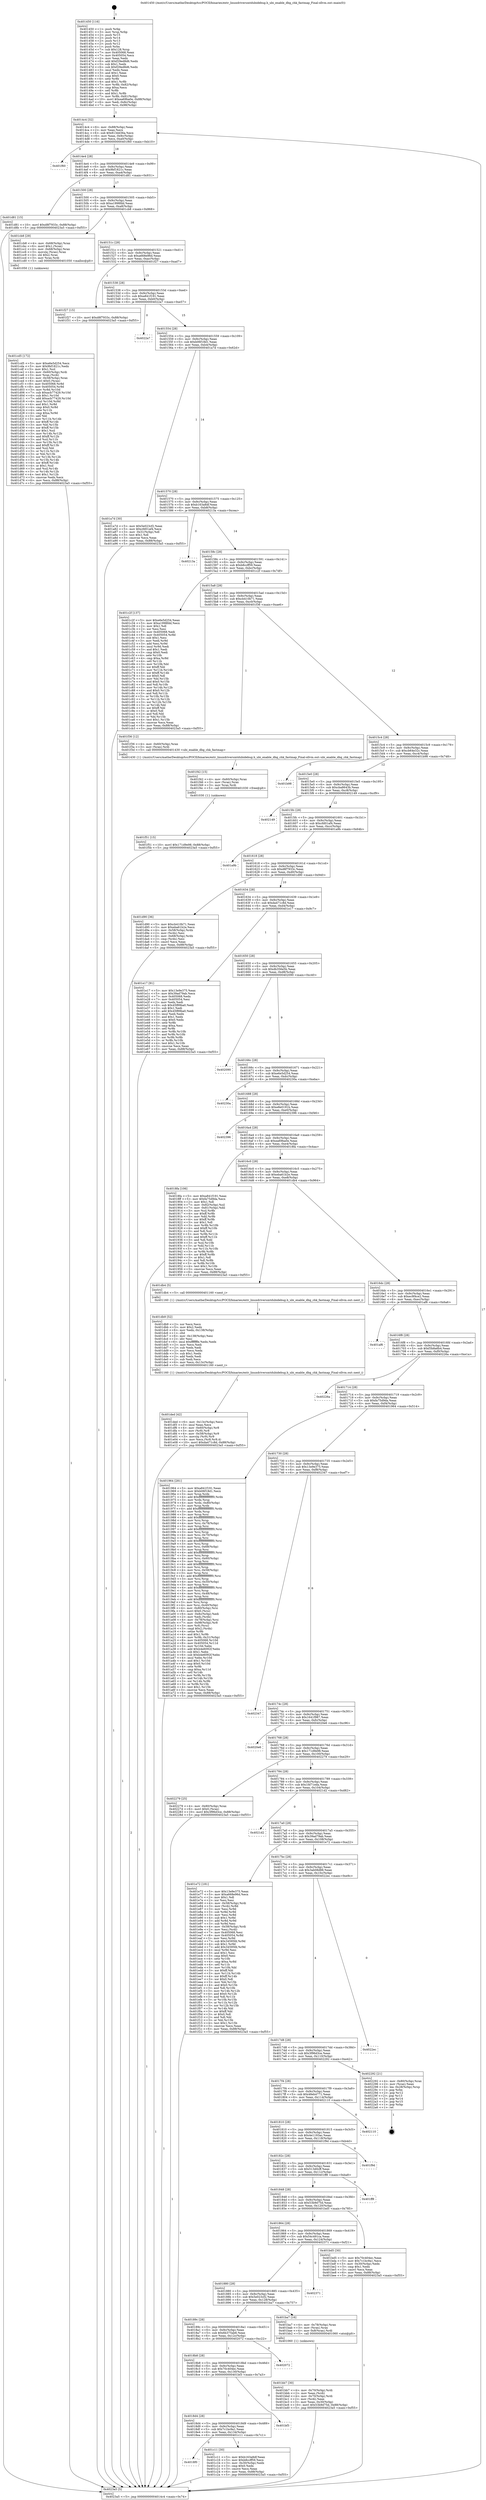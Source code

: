 digraph "0x401450" {
  label = "0x401450 (/mnt/c/Users/mathe/Desktop/tcc/POCII/binaries/extr_linuxdriversmtdubidebug.h_ubi_enable_dbg_chk_fastmap_Final-ollvm.out::main(0))"
  labelloc = "t"
  node[shape=record]

  Entry [label="",width=0.3,height=0.3,shape=circle,fillcolor=black,style=filled]
  "0x4014c4" [label="{
     0x4014c4 [32]\l
     | [instrs]\l
     &nbsp;&nbsp;0x4014c4 \<+6\>: mov -0x88(%rbp),%eax\l
     &nbsp;&nbsp;0x4014ca \<+2\>: mov %eax,%ecx\l
     &nbsp;&nbsp;0x4014cc \<+6\>: sub $0x813dd36a,%ecx\l
     &nbsp;&nbsp;0x4014d2 \<+6\>: mov %eax,-0x9c(%rbp)\l
     &nbsp;&nbsp;0x4014d8 \<+6\>: mov %ecx,-0xa0(%rbp)\l
     &nbsp;&nbsp;0x4014de \<+6\>: je 0000000000401f60 \<main+0xb10\>\l
  }"]
  "0x401f60" [label="{
     0x401f60\l
  }", style=dashed]
  "0x4014e4" [label="{
     0x4014e4 [28]\l
     | [instrs]\l
     &nbsp;&nbsp;0x4014e4 \<+5\>: jmp 00000000004014e9 \<main+0x99\>\l
     &nbsp;&nbsp;0x4014e9 \<+6\>: mov -0x9c(%rbp),%eax\l
     &nbsp;&nbsp;0x4014ef \<+5\>: sub $0x9bf1821c,%eax\l
     &nbsp;&nbsp;0x4014f4 \<+6\>: mov %eax,-0xa4(%rbp)\l
     &nbsp;&nbsp;0x4014fa \<+6\>: je 0000000000401d81 \<main+0x931\>\l
  }"]
  Exit [label="",width=0.3,height=0.3,shape=circle,fillcolor=black,style=filled,peripheries=2]
  "0x401d81" [label="{
     0x401d81 [15]\l
     | [instrs]\l
     &nbsp;&nbsp;0x401d81 \<+10\>: movl $0xd8f7933c,-0x88(%rbp)\l
     &nbsp;&nbsp;0x401d8b \<+5\>: jmp 00000000004023a5 \<main+0xf55\>\l
  }"]
  "0x401500" [label="{
     0x401500 [28]\l
     | [instrs]\l
     &nbsp;&nbsp;0x401500 \<+5\>: jmp 0000000000401505 \<main+0xb5\>\l
     &nbsp;&nbsp;0x401505 \<+6\>: mov -0x9c(%rbp),%eax\l
     &nbsp;&nbsp;0x40150b \<+5\>: sub $0xa1998fdd,%eax\l
     &nbsp;&nbsp;0x401510 \<+6\>: mov %eax,-0xa8(%rbp)\l
     &nbsp;&nbsp;0x401516 \<+6\>: je 0000000000401cb8 \<main+0x868\>\l
  }"]
  "0x401f51" [label="{
     0x401f51 [15]\l
     | [instrs]\l
     &nbsp;&nbsp;0x401f51 \<+10\>: movl $0x171d9e98,-0x88(%rbp)\l
     &nbsp;&nbsp;0x401f5b \<+5\>: jmp 00000000004023a5 \<main+0xf55\>\l
  }"]
  "0x401cb8" [label="{
     0x401cb8 [29]\l
     | [instrs]\l
     &nbsp;&nbsp;0x401cb8 \<+4\>: mov -0x68(%rbp),%rax\l
     &nbsp;&nbsp;0x401cbc \<+6\>: movl $0x1,(%rax)\l
     &nbsp;&nbsp;0x401cc2 \<+4\>: mov -0x68(%rbp),%rax\l
     &nbsp;&nbsp;0x401cc6 \<+3\>: movslq (%rax),%rax\l
     &nbsp;&nbsp;0x401cc9 \<+4\>: shl $0x2,%rax\l
     &nbsp;&nbsp;0x401ccd \<+3\>: mov %rax,%rdi\l
     &nbsp;&nbsp;0x401cd0 \<+5\>: call 0000000000401050 \<malloc@plt\>\l
     | [calls]\l
     &nbsp;&nbsp;0x401050 \{1\} (unknown)\l
  }"]
  "0x40151c" [label="{
     0x40151c [28]\l
     | [instrs]\l
     &nbsp;&nbsp;0x40151c \<+5\>: jmp 0000000000401521 \<main+0xd1\>\l
     &nbsp;&nbsp;0x401521 \<+6\>: mov -0x9c(%rbp),%eax\l
     &nbsp;&nbsp;0x401527 \<+5\>: sub $0xa668e96d,%eax\l
     &nbsp;&nbsp;0x40152c \<+6\>: mov %eax,-0xac(%rbp)\l
     &nbsp;&nbsp;0x401532 \<+6\>: je 0000000000401f27 \<main+0xad7\>\l
  }"]
  "0x401f42" [label="{
     0x401f42 [15]\l
     | [instrs]\l
     &nbsp;&nbsp;0x401f42 \<+4\>: mov -0x60(%rbp),%rax\l
     &nbsp;&nbsp;0x401f46 \<+3\>: mov (%rax),%rax\l
     &nbsp;&nbsp;0x401f49 \<+3\>: mov %rax,%rdi\l
     &nbsp;&nbsp;0x401f4c \<+5\>: call 0000000000401030 \<free@plt\>\l
     | [calls]\l
     &nbsp;&nbsp;0x401030 \{1\} (unknown)\l
  }"]
  "0x401f27" [label="{
     0x401f27 [15]\l
     | [instrs]\l
     &nbsp;&nbsp;0x401f27 \<+10\>: movl $0xd8f7933c,-0x88(%rbp)\l
     &nbsp;&nbsp;0x401f31 \<+5\>: jmp 00000000004023a5 \<main+0xf55\>\l
  }"]
  "0x401538" [label="{
     0x401538 [28]\l
     | [instrs]\l
     &nbsp;&nbsp;0x401538 \<+5\>: jmp 000000000040153d \<main+0xed\>\l
     &nbsp;&nbsp;0x40153d \<+6\>: mov -0x9c(%rbp),%eax\l
     &nbsp;&nbsp;0x401543 \<+5\>: sub $0xa841f191,%eax\l
     &nbsp;&nbsp;0x401548 \<+6\>: mov %eax,-0xb0(%rbp)\l
     &nbsp;&nbsp;0x40154e \<+6\>: je 00000000004022a7 \<main+0xe57\>\l
  }"]
  "0x401ded" [label="{
     0x401ded [42]\l
     | [instrs]\l
     &nbsp;&nbsp;0x401ded \<+6\>: mov -0x13c(%rbp),%ecx\l
     &nbsp;&nbsp;0x401df3 \<+3\>: imul %eax,%ecx\l
     &nbsp;&nbsp;0x401df6 \<+4\>: mov -0x60(%rbp),%r8\l
     &nbsp;&nbsp;0x401dfa \<+3\>: mov (%r8),%r8\l
     &nbsp;&nbsp;0x401dfd \<+4\>: mov -0x58(%rbp),%r9\l
     &nbsp;&nbsp;0x401e01 \<+3\>: movslq (%r9),%r9\l
     &nbsp;&nbsp;0x401e04 \<+4\>: mov %ecx,(%r8,%r9,4)\l
     &nbsp;&nbsp;0x401e08 \<+10\>: movl $0xda471c8d,-0x88(%rbp)\l
     &nbsp;&nbsp;0x401e12 \<+5\>: jmp 00000000004023a5 \<main+0xf55\>\l
  }"]
  "0x4022a7" [label="{
     0x4022a7\l
  }", style=dashed]
  "0x401554" [label="{
     0x401554 [28]\l
     | [instrs]\l
     &nbsp;&nbsp;0x401554 \<+5\>: jmp 0000000000401559 \<main+0x109\>\l
     &nbsp;&nbsp;0x401559 \<+6\>: mov -0x9c(%rbp),%eax\l
     &nbsp;&nbsp;0x40155f \<+5\>: sub $0xb06f18d1,%eax\l
     &nbsp;&nbsp;0x401564 \<+6\>: mov %eax,-0xb4(%rbp)\l
     &nbsp;&nbsp;0x40156a \<+6\>: je 0000000000401a7d \<main+0x62d\>\l
  }"]
  "0x401db9" [label="{
     0x401db9 [52]\l
     | [instrs]\l
     &nbsp;&nbsp;0x401db9 \<+2\>: xor %ecx,%ecx\l
     &nbsp;&nbsp;0x401dbb \<+5\>: mov $0x2,%edx\l
     &nbsp;&nbsp;0x401dc0 \<+6\>: mov %edx,-0x138(%rbp)\l
     &nbsp;&nbsp;0x401dc6 \<+1\>: cltd\l
     &nbsp;&nbsp;0x401dc7 \<+6\>: mov -0x138(%rbp),%esi\l
     &nbsp;&nbsp;0x401dcd \<+2\>: idiv %esi\l
     &nbsp;&nbsp;0x401dcf \<+6\>: imul $0xfffffffe,%edx,%edx\l
     &nbsp;&nbsp;0x401dd5 \<+2\>: mov %ecx,%edi\l
     &nbsp;&nbsp;0x401dd7 \<+2\>: sub %edx,%edi\l
     &nbsp;&nbsp;0x401dd9 \<+2\>: mov %ecx,%edx\l
     &nbsp;&nbsp;0x401ddb \<+3\>: sub $0x1,%edx\l
     &nbsp;&nbsp;0x401dde \<+2\>: add %edx,%edi\l
     &nbsp;&nbsp;0x401de0 \<+2\>: sub %edi,%ecx\l
     &nbsp;&nbsp;0x401de2 \<+6\>: mov %ecx,-0x13c(%rbp)\l
     &nbsp;&nbsp;0x401de8 \<+5\>: call 0000000000401160 \<next_i\>\l
     | [calls]\l
     &nbsp;&nbsp;0x401160 \{1\} (/mnt/c/Users/mathe/Desktop/tcc/POCII/binaries/extr_linuxdriversmtdubidebug.h_ubi_enable_dbg_chk_fastmap_Final-ollvm.out::next_i)\l
  }"]
  "0x401a7d" [label="{
     0x401a7d [30]\l
     | [instrs]\l
     &nbsp;&nbsp;0x401a7d \<+5\>: mov $0x5e023cf2,%eax\l
     &nbsp;&nbsp;0x401a82 \<+5\>: mov $0xcfd01af4,%ecx\l
     &nbsp;&nbsp;0x401a87 \<+3\>: mov -0x31(%rbp),%dl\l
     &nbsp;&nbsp;0x401a8a \<+3\>: test $0x1,%dl\l
     &nbsp;&nbsp;0x401a8d \<+3\>: cmovne %ecx,%eax\l
     &nbsp;&nbsp;0x401a90 \<+6\>: mov %eax,-0x88(%rbp)\l
     &nbsp;&nbsp;0x401a96 \<+5\>: jmp 00000000004023a5 \<main+0xf55\>\l
  }"]
  "0x401570" [label="{
     0x401570 [28]\l
     | [instrs]\l
     &nbsp;&nbsp;0x401570 \<+5\>: jmp 0000000000401575 \<main+0x125\>\l
     &nbsp;&nbsp;0x401575 \<+6\>: mov -0x9c(%rbp),%eax\l
     &nbsp;&nbsp;0x40157b \<+5\>: sub $0xb163a8df,%eax\l
     &nbsp;&nbsp;0x401580 \<+6\>: mov %eax,-0xb8(%rbp)\l
     &nbsp;&nbsp;0x401586 \<+6\>: je 000000000040213a \<main+0xcea\>\l
  }"]
  "0x401cd5" [label="{
     0x401cd5 [172]\l
     | [instrs]\l
     &nbsp;&nbsp;0x401cd5 \<+5\>: mov $0xe6e5d254,%ecx\l
     &nbsp;&nbsp;0x401cda \<+5\>: mov $0x9bf1821c,%edx\l
     &nbsp;&nbsp;0x401cdf \<+3\>: mov $0x1,%sil\l
     &nbsp;&nbsp;0x401ce2 \<+4\>: mov -0x60(%rbp),%rdi\l
     &nbsp;&nbsp;0x401ce6 \<+3\>: mov %rax,(%rdi)\l
     &nbsp;&nbsp;0x401ce9 \<+4\>: mov -0x58(%rbp),%rax\l
     &nbsp;&nbsp;0x401ced \<+6\>: movl $0x0,(%rax)\l
     &nbsp;&nbsp;0x401cf3 \<+8\>: mov 0x405068,%r8d\l
     &nbsp;&nbsp;0x401cfb \<+8\>: mov 0x405054,%r9d\l
     &nbsp;&nbsp;0x401d03 \<+3\>: mov %r8d,%r10d\l
     &nbsp;&nbsp;0x401d06 \<+7\>: sub $0xacb77429,%r10d\l
     &nbsp;&nbsp;0x401d0d \<+4\>: sub $0x1,%r10d\l
     &nbsp;&nbsp;0x401d11 \<+7\>: add $0xacb77429,%r10d\l
     &nbsp;&nbsp;0x401d18 \<+4\>: imul %r10d,%r8d\l
     &nbsp;&nbsp;0x401d1c \<+4\>: and $0x1,%r8d\l
     &nbsp;&nbsp;0x401d20 \<+4\>: cmp $0x0,%r8d\l
     &nbsp;&nbsp;0x401d24 \<+4\>: sete %r11b\l
     &nbsp;&nbsp;0x401d28 \<+4\>: cmp $0xa,%r9d\l
     &nbsp;&nbsp;0x401d2c \<+3\>: setl %bl\l
     &nbsp;&nbsp;0x401d2f \<+3\>: mov %r11b,%r14b\l
     &nbsp;&nbsp;0x401d32 \<+4\>: xor $0xff,%r14b\l
     &nbsp;&nbsp;0x401d36 \<+3\>: mov %bl,%r15b\l
     &nbsp;&nbsp;0x401d39 \<+4\>: xor $0xff,%r15b\l
     &nbsp;&nbsp;0x401d3d \<+4\>: xor $0x1,%sil\l
     &nbsp;&nbsp;0x401d41 \<+3\>: mov %r14b,%r12b\l
     &nbsp;&nbsp;0x401d44 \<+4\>: and $0xff,%r12b\l
     &nbsp;&nbsp;0x401d48 \<+3\>: and %sil,%r11b\l
     &nbsp;&nbsp;0x401d4b \<+3\>: mov %r15b,%r13b\l
     &nbsp;&nbsp;0x401d4e \<+4\>: and $0xff,%r13b\l
     &nbsp;&nbsp;0x401d52 \<+3\>: and %sil,%bl\l
     &nbsp;&nbsp;0x401d55 \<+3\>: or %r11b,%r12b\l
     &nbsp;&nbsp;0x401d58 \<+3\>: or %bl,%r13b\l
     &nbsp;&nbsp;0x401d5b \<+3\>: xor %r13b,%r12b\l
     &nbsp;&nbsp;0x401d5e \<+3\>: or %r15b,%r14b\l
     &nbsp;&nbsp;0x401d61 \<+4\>: xor $0xff,%r14b\l
     &nbsp;&nbsp;0x401d65 \<+4\>: or $0x1,%sil\l
     &nbsp;&nbsp;0x401d69 \<+3\>: and %sil,%r14b\l
     &nbsp;&nbsp;0x401d6c \<+3\>: or %r14b,%r12b\l
     &nbsp;&nbsp;0x401d6f \<+4\>: test $0x1,%r12b\l
     &nbsp;&nbsp;0x401d73 \<+3\>: cmovne %edx,%ecx\l
     &nbsp;&nbsp;0x401d76 \<+6\>: mov %ecx,-0x88(%rbp)\l
     &nbsp;&nbsp;0x401d7c \<+5\>: jmp 00000000004023a5 \<main+0xf55\>\l
  }"]
  "0x40213a" [label="{
     0x40213a\l
  }", style=dashed]
  "0x40158c" [label="{
     0x40158c [28]\l
     | [instrs]\l
     &nbsp;&nbsp;0x40158c \<+5\>: jmp 0000000000401591 \<main+0x141\>\l
     &nbsp;&nbsp;0x401591 \<+6\>: mov -0x9c(%rbp),%eax\l
     &nbsp;&nbsp;0x401597 \<+5\>: sub $0xb8ccff59,%eax\l
     &nbsp;&nbsp;0x40159c \<+6\>: mov %eax,-0xbc(%rbp)\l
     &nbsp;&nbsp;0x4015a2 \<+6\>: je 0000000000401c2f \<main+0x7df\>\l
  }"]
  "0x4018f0" [label="{
     0x4018f0\l
  }", style=dashed]
  "0x401c2f" [label="{
     0x401c2f [137]\l
     | [instrs]\l
     &nbsp;&nbsp;0x401c2f \<+5\>: mov $0xe6e5d254,%eax\l
     &nbsp;&nbsp;0x401c34 \<+5\>: mov $0xa1998fdd,%ecx\l
     &nbsp;&nbsp;0x401c39 \<+2\>: mov $0x1,%dl\l
     &nbsp;&nbsp;0x401c3b \<+2\>: xor %esi,%esi\l
     &nbsp;&nbsp;0x401c3d \<+7\>: mov 0x405068,%edi\l
     &nbsp;&nbsp;0x401c44 \<+8\>: mov 0x405054,%r8d\l
     &nbsp;&nbsp;0x401c4c \<+3\>: sub $0x1,%esi\l
     &nbsp;&nbsp;0x401c4f \<+3\>: mov %edi,%r9d\l
     &nbsp;&nbsp;0x401c52 \<+3\>: add %esi,%r9d\l
     &nbsp;&nbsp;0x401c55 \<+4\>: imul %r9d,%edi\l
     &nbsp;&nbsp;0x401c59 \<+3\>: and $0x1,%edi\l
     &nbsp;&nbsp;0x401c5c \<+3\>: cmp $0x0,%edi\l
     &nbsp;&nbsp;0x401c5f \<+4\>: sete %r10b\l
     &nbsp;&nbsp;0x401c63 \<+4\>: cmp $0xa,%r8d\l
     &nbsp;&nbsp;0x401c67 \<+4\>: setl %r11b\l
     &nbsp;&nbsp;0x401c6b \<+3\>: mov %r10b,%bl\l
     &nbsp;&nbsp;0x401c6e \<+3\>: xor $0xff,%bl\l
     &nbsp;&nbsp;0x401c71 \<+3\>: mov %r11b,%r14b\l
     &nbsp;&nbsp;0x401c74 \<+4\>: xor $0xff,%r14b\l
     &nbsp;&nbsp;0x401c78 \<+3\>: xor $0x0,%dl\l
     &nbsp;&nbsp;0x401c7b \<+3\>: mov %bl,%r15b\l
     &nbsp;&nbsp;0x401c7e \<+4\>: and $0x0,%r15b\l
     &nbsp;&nbsp;0x401c82 \<+3\>: and %dl,%r10b\l
     &nbsp;&nbsp;0x401c85 \<+3\>: mov %r14b,%r12b\l
     &nbsp;&nbsp;0x401c88 \<+4\>: and $0x0,%r12b\l
     &nbsp;&nbsp;0x401c8c \<+3\>: and %dl,%r11b\l
     &nbsp;&nbsp;0x401c8f \<+3\>: or %r10b,%r15b\l
     &nbsp;&nbsp;0x401c92 \<+3\>: or %r11b,%r12b\l
     &nbsp;&nbsp;0x401c95 \<+3\>: xor %r12b,%r15b\l
     &nbsp;&nbsp;0x401c98 \<+3\>: or %r14b,%bl\l
     &nbsp;&nbsp;0x401c9b \<+3\>: xor $0xff,%bl\l
     &nbsp;&nbsp;0x401c9e \<+3\>: or $0x0,%dl\l
     &nbsp;&nbsp;0x401ca1 \<+2\>: and %dl,%bl\l
     &nbsp;&nbsp;0x401ca3 \<+3\>: or %bl,%r15b\l
     &nbsp;&nbsp;0x401ca6 \<+4\>: test $0x1,%r15b\l
     &nbsp;&nbsp;0x401caa \<+3\>: cmovne %ecx,%eax\l
     &nbsp;&nbsp;0x401cad \<+6\>: mov %eax,-0x88(%rbp)\l
     &nbsp;&nbsp;0x401cb3 \<+5\>: jmp 00000000004023a5 \<main+0xf55\>\l
  }"]
  "0x4015a8" [label="{
     0x4015a8 [28]\l
     | [instrs]\l
     &nbsp;&nbsp;0x4015a8 \<+5\>: jmp 00000000004015ad \<main+0x15d\>\l
     &nbsp;&nbsp;0x4015ad \<+6\>: mov -0x9c(%rbp),%eax\l
     &nbsp;&nbsp;0x4015b3 \<+5\>: sub $0xcb410b71,%eax\l
     &nbsp;&nbsp;0x4015b8 \<+6\>: mov %eax,-0xc0(%rbp)\l
     &nbsp;&nbsp;0x4015be \<+6\>: je 0000000000401f36 \<main+0xae6\>\l
  }"]
  "0x401c11" [label="{
     0x401c11 [30]\l
     | [instrs]\l
     &nbsp;&nbsp;0x401c11 \<+5\>: mov $0xb163a8df,%eax\l
     &nbsp;&nbsp;0x401c16 \<+5\>: mov $0xb8ccff59,%ecx\l
     &nbsp;&nbsp;0x401c1b \<+3\>: mov -0x30(%rbp),%edx\l
     &nbsp;&nbsp;0x401c1e \<+3\>: cmp $0x0,%edx\l
     &nbsp;&nbsp;0x401c21 \<+3\>: cmove %ecx,%eax\l
     &nbsp;&nbsp;0x401c24 \<+6\>: mov %eax,-0x88(%rbp)\l
     &nbsp;&nbsp;0x401c2a \<+5\>: jmp 00000000004023a5 \<main+0xf55\>\l
  }"]
  "0x401f36" [label="{
     0x401f36 [12]\l
     | [instrs]\l
     &nbsp;&nbsp;0x401f36 \<+4\>: mov -0x60(%rbp),%rax\l
     &nbsp;&nbsp;0x401f3a \<+3\>: mov (%rax),%rdi\l
     &nbsp;&nbsp;0x401f3d \<+5\>: call 0000000000401430 \<ubi_enable_dbg_chk_fastmap\>\l
     | [calls]\l
     &nbsp;&nbsp;0x401430 \{1\} (/mnt/c/Users/mathe/Desktop/tcc/POCII/binaries/extr_linuxdriversmtdubidebug.h_ubi_enable_dbg_chk_fastmap_Final-ollvm.out::ubi_enable_dbg_chk_fastmap)\l
  }"]
  "0x4015c4" [label="{
     0x4015c4 [28]\l
     | [instrs]\l
     &nbsp;&nbsp;0x4015c4 \<+5\>: jmp 00000000004015c9 \<main+0x179\>\l
     &nbsp;&nbsp;0x4015c9 \<+6\>: mov -0x9c(%rbp),%eax\l
     &nbsp;&nbsp;0x4015cf \<+5\>: sub $0xcb64e32c,%eax\l
     &nbsp;&nbsp;0x4015d4 \<+6\>: mov %eax,-0xc4(%rbp)\l
     &nbsp;&nbsp;0x4015da \<+6\>: je 0000000000401b98 \<main+0x748\>\l
  }"]
  "0x4018d4" [label="{
     0x4018d4 [28]\l
     | [instrs]\l
     &nbsp;&nbsp;0x4018d4 \<+5\>: jmp 00000000004018d9 \<main+0x489\>\l
     &nbsp;&nbsp;0x4018d9 \<+6\>: mov -0x9c(%rbp),%eax\l
     &nbsp;&nbsp;0x4018df \<+5\>: sub $0x7c1bc9a1,%eax\l
     &nbsp;&nbsp;0x4018e4 \<+6\>: mov %eax,-0x134(%rbp)\l
     &nbsp;&nbsp;0x4018ea \<+6\>: je 0000000000401c11 \<main+0x7c1\>\l
  }"]
  "0x401b98" [label="{
     0x401b98\l
  }", style=dashed]
  "0x4015e0" [label="{
     0x4015e0 [28]\l
     | [instrs]\l
     &nbsp;&nbsp;0x4015e0 \<+5\>: jmp 00000000004015e5 \<main+0x195\>\l
     &nbsp;&nbsp;0x4015e5 \<+6\>: mov -0x9c(%rbp),%eax\l
     &nbsp;&nbsp;0x4015eb \<+5\>: sub $0xcba8643b,%eax\l
     &nbsp;&nbsp;0x4015f0 \<+6\>: mov %eax,-0xc8(%rbp)\l
     &nbsp;&nbsp;0x4015f6 \<+6\>: je 0000000000402149 \<main+0xcf9\>\l
  }"]
  "0x401bf3" [label="{
     0x401bf3\l
  }", style=dashed]
  "0x402149" [label="{
     0x402149\l
  }", style=dashed]
  "0x4015fc" [label="{
     0x4015fc [28]\l
     | [instrs]\l
     &nbsp;&nbsp;0x4015fc \<+5\>: jmp 0000000000401601 \<main+0x1b1\>\l
     &nbsp;&nbsp;0x401601 \<+6\>: mov -0x9c(%rbp),%eax\l
     &nbsp;&nbsp;0x401607 \<+5\>: sub $0xcfd01af4,%eax\l
     &nbsp;&nbsp;0x40160c \<+6\>: mov %eax,-0xcc(%rbp)\l
     &nbsp;&nbsp;0x401612 \<+6\>: je 0000000000401a9b \<main+0x64b\>\l
  }"]
  "0x4018b8" [label="{
     0x4018b8 [28]\l
     | [instrs]\l
     &nbsp;&nbsp;0x4018b8 \<+5\>: jmp 00000000004018bd \<main+0x46d\>\l
     &nbsp;&nbsp;0x4018bd \<+6\>: mov -0x9c(%rbp),%eax\l
     &nbsp;&nbsp;0x4018c3 \<+5\>: sub $0x70c404ec,%eax\l
     &nbsp;&nbsp;0x4018c8 \<+6\>: mov %eax,-0x130(%rbp)\l
     &nbsp;&nbsp;0x4018ce \<+6\>: je 0000000000401bf3 \<main+0x7a3\>\l
  }"]
  "0x401a9b" [label="{
     0x401a9b\l
  }", style=dashed]
  "0x401618" [label="{
     0x401618 [28]\l
     | [instrs]\l
     &nbsp;&nbsp;0x401618 \<+5\>: jmp 000000000040161d \<main+0x1cd\>\l
     &nbsp;&nbsp;0x40161d \<+6\>: mov -0x9c(%rbp),%eax\l
     &nbsp;&nbsp;0x401623 \<+5\>: sub $0xd8f7933c,%eax\l
     &nbsp;&nbsp;0x401628 \<+6\>: mov %eax,-0xd0(%rbp)\l
     &nbsp;&nbsp;0x40162e \<+6\>: je 0000000000401d90 \<main+0x940\>\l
  }"]
  "0x402072" [label="{
     0x402072\l
  }", style=dashed]
  "0x401d90" [label="{
     0x401d90 [36]\l
     | [instrs]\l
     &nbsp;&nbsp;0x401d90 \<+5\>: mov $0xcb410b71,%eax\l
     &nbsp;&nbsp;0x401d95 \<+5\>: mov $0xeba61b2e,%ecx\l
     &nbsp;&nbsp;0x401d9a \<+4\>: mov -0x58(%rbp),%rdx\l
     &nbsp;&nbsp;0x401d9e \<+2\>: mov (%rdx),%esi\l
     &nbsp;&nbsp;0x401da0 \<+4\>: mov -0x68(%rbp),%rdx\l
     &nbsp;&nbsp;0x401da4 \<+2\>: cmp (%rdx),%esi\l
     &nbsp;&nbsp;0x401da6 \<+3\>: cmovl %ecx,%eax\l
     &nbsp;&nbsp;0x401da9 \<+6\>: mov %eax,-0x88(%rbp)\l
     &nbsp;&nbsp;0x401daf \<+5\>: jmp 00000000004023a5 \<main+0xf55\>\l
  }"]
  "0x401634" [label="{
     0x401634 [28]\l
     | [instrs]\l
     &nbsp;&nbsp;0x401634 \<+5\>: jmp 0000000000401639 \<main+0x1e9\>\l
     &nbsp;&nbsp;0x401639 \<+6\>: mov -0x9c(%rbp),%eax\l
     &nbsp;&nbsp;0x40163f \<+5\>: sub $0xda471c8d,%eax\l
     &nbsp;&nbsp;0x401644 \<+6\>: mov %eax,-0xd4(%rbp)\l
     &nbsp;&nbsp;0x40164a \<+6\>: je 0000000000401e17 \<main+0x9c7\>\l
  }"]
  "0x401bb7" [label="{
     0x401bb7 [30]\l
     | [instrs]\l
     &nbsp;&nbsp;0x401bb7 \<+4\>: mov -0x70(%rbp),%rdi\l
     &nbsp;&nbsp;0x401bbb \<+2\>: mov %eax,(%rdi)\l
     &nbsp;&nbsp;0x401bbd \<+4\>: mov -0x70(%rbp),%rdi\l
     &nbsp;&nbsp;0x401bc1 \<+2\>: mov (%rdi),%eax\l
     &nbsp;&nbsp;0x401bc3 \<+3\>: mov %eax,-0x30(%rbp)\l
     &nbsp;&nbsp;0x401bc6 \<+10\>: movl $0x53b9d75d,-0x88(%rbp)\l
     &nbsp;&nbsp;0x401bd0 \<+5\>: jmp 00000000004023a5 \<main+0xf55\>\l
  }"]
  "0x401e17" [label="{
     0x401e17 [91]\l
     | [instrs]\l
     &nbsp;&nbsp;0x401e17 \<+5\>: mov $0x13e9e375,%eax\l
     &nbsp;&nbsp;0x401e1c \<+5\>: mov $0x39ad79ab,%ecx\l
     &nbsp;&nbsp;0x401e21 \<+7\>: mov 0x405068,%edx\l
     &nbsp;&nbsp;0x401e28 \<+7\>: mov 0x405054,%esi\l
     &nbsp;&nbsp;0x401e2f \<+2\>: mov %edx,%edi\l
     &nbsp;&nbsp;0x401e31 \<+6\>: sub $0x45f89ba0,%edi\l
     &nbsp;&nbsp;0x401e37 \<+3\>: sub $0x1,%edi\l
     &nbsp;&nbsp;0x401e3a \<+6\>: add $0x45f89ba0,%edi\l
     &nbsp;&nbsp;0x401e40 \<+3\>: imul %edi,%edx\l
     &nbsp;&nbsp;0x401e43 \<+3\>: and $0x1,%edx\l
     &nbsp;&nbsp;0x401e46 \<+3\>: cmp $0x0,%edx\l
     &nbsp;&nbsp;0x401e49 \<+4\>: sete %r8b\l
     &nbsp;&nbsp;0x401e4d \<+3\>: cmp $0xa,%esi\l
     &nbsp;&nbsp;0x401e50 \<+4\>: setl %r9b\l
     &nbsp;&nbsp;0x401e54 \<+3\>: mov %r8b,%r10b\l
     &nbsp;&nbsp;0x401e57 \<+3\>: and %r9b,%r10b\l
     &nbsp;&nbsp;0x401e5a \<+3\>: xor %r9b,%r8b\l
     &nbsp;&nbsp;0x401e5d \<+3\>: or %r8b,%r10b\l
     &nbsp;&nbsp;0x401e60 \<+4\>: test $0x1,%r10b\l
     &nbsp;&nbsp;0x401e64 \<+3\>: cmovne %ecx,%eax\l
     &nbsp;&nbsp;0x401e67 \<+6\>: mov %eax,-0x88(%rbp)\l
     &nbsp;&nbsp;0x401e6d \<+5\>: jmp 00000000004023a5 \<main+0xf55\>\l
  }"]
  "0x401650" [label="{
     0x401650 [28]\l
     | [instrs]\l
     &nbsp;&nbsp;0x401650 \<+5\>: jmp 0000000000401655 \<main+0x205\>\l
     &nbsp;&nbsp;0x401655 \<+6\>: mov -0x9c(%rbp),%eax\l
     &nbsp;&nbsp;0x40165b \<+5\>: sub $0xdb356e5b,%eax\l
     &nbsp;&nbsp;0x401660 \<+6\>: mov %eax,-0xd8(%rbp)\l
     &nbsp;&nbsp;0x401666 \<+6\>: je 0000000000402090 \<main+0xc40\>\l
  }"]
  "0x40189c" [label="{
     0x40189c [28]\l
     | [instrs]\l
     &nbsp;&nbsp;0x40189c \<+5\>: jmp 00000000004018a1 \<main+0x451\>\l
     &nbsp;&nbsp;0x4018a1 \<+6\>: mov -0x9c(%rbp),%eax\l
     &nbsp;&nbsp;0x4018a7 \<+5\>: sub $0x6b375ab6,%eax\l
     &nbsp;&nbsp;0x4018ac \<+6\>: mov %eax,-0x12c(%rbp)\l
     &nbsp;&nbsp;0x4018b2 \<+6\>: je 0000000000402072 \<main+0xc22\>\l
  }"]
  "0x402090" [label="{
     0x402090\l
  }", style=dashed]
  "0x40166c" [label="{
     0x40166c [28]\l
     | [instrs]\l
     &nbsp;&nbsp;0x40166c \<+5\>: jmp 0000000000401671 \<main+0x221\>\l
     &nbsp;&nbsp;0x401671 \<+6\>: mov -0x9c(%rbp),%eax\l
     &nbsp;&nbsp;0x401677 \<+5\>: sub $0xe6e5d254,%eax\l
     &nbsp;&nbsp;0x40167c \<+6\>: mov %eax,-0xdc(%rbp)\l
     &nbsp;&nbsp;0x401682 \<+6\>: je 000000000040230a \<main+0xeba\>\l
  }"]
  "0x401ba7" [label="{
     0x401ba7 [16]\l
     | [instrs]\l
     &nbsp;&nbsp;0x401ba7 \<+4\>: mov -0x78(%rbp),%rax\l
     &nbsp;&nbsp;0x401bab \<+3\>: mov (%rax),%rax\l
     &nbsp;&nbsp;0x401bae \<+4\>: mov 0x8(%rax),%rdi\l
     &nbsp;&nbsp;0x401bb2 \<+5\>: call 0000000000401060 \<atoi@plt\>\l
     | [calls]\l
     &nbsp;&nbsp;0x401060 \{1\} (unknown)\l
  }"]
  "0x40230a" [label="{
     0x40230a\l
  }", style=dashed]
  "0x401688" [label="{
     0x401688 [28]\l
     | [instrs]\l
     &nbsp;&nbsp;0x401688 \<+5\>: jmp 000000000040168d \<main+0x23d\>\l
     &nbsp;&nbsp;0x40168d \<+6\>: mov -0x9c(%rbp),%eax\l
     &nbsp;&nbsp;0x401693 \<+5\>: sub $0xe8e0191b,%eax\l
     &nbsp;&nbsp;0x401698 \<+6\>: mov %eax,-0xe0(%rbp)\l
     &nbsp;&nbsp;0x40169e \<+6\>: je 0000000000402396 \<main+0xf46\>\l
  }"]
  "0x401880" [label="{
     0x401880 [28]\l
     | [instrs]\l
     &nbsp;&nbsp;0x401880 \<+5\>: jmp 0000000000401885 \<main+0x435\>\l
     &nbsp;&nbsp;0x401885 \<+6\>: mov -0x9c(%rbp),%eax\l
     &nbsp;&nbsp;0x40188b \<+5\>: sub $0x5e023cf2,%eax\l
     &nbsp;&nbsp;0x401890 \<+6\>: mov %eax,-0x128(%rbp)\l
     &nbsp;&nbsp;0x401896 \<+6\>: je 0000000000401ba7 \<main+0x757\>\l
  }"]
  "0x402396" [label="{
     0x402396\l
  }", style=dashed]
  "0x4016a4" [label="{
     0x4016a4 [28]\l
     | [instrs]\l
     &nbsp;&nbsp;0x4016a4 \<+5\>: jmp 00000000004016a9 \<main+0x259\>\l
     &nbsp;&nbsp;0x4016a9 \<+6\>: mov -0x9c(%rbp),%eax\l
     &nbsp;&nbsp;0x4016af \<+5\>: sub $0xea69ba0e,%eax\l
     &nbsp;&nbsp;0x4016b4 \<+6\>: mov %eax,-0xe4(%rbp)\l
     &nbsp;&nbsp;0x4016ba \<+6\>: je 00000000004018fa \<main+0x4aa\>\l
  }"]
  "0x402371" [label="{
     0x402371\l
  }", style=dashed]
  "0x4018fa" [label="{
     0x4018fa [106]\l
     | [instrs]\l
     &nbsp;&nbsp;0x4018fa \<+5\>: mov $0xa841f191,%eax\l
     &nbsp;&nbsp;0x4018ff \<+5\>: mov $0xfa75d9da,%ecx\l
     &nbsp;&nbsp;0x401904 \<+2\>: mov $0x1,%dl\l
     &nbsp;&nbsp;0x401906 \<+7\>: mov -0x82(%rbp),%sil\l
     &nbsp;&nbsp;0x40190d \<+7\>: mov -0x81(%rbp),%dil\l
     &nbsp;&nbsp;0x401914 \<+3\>: mov %sil,%r8b\l
     &nbsp;&nbsp;0x401917 \<+4\>: xor $0xff,%r8b\l
     &nbsp;&nbsp;0x40191b \<+3\>: mov %dil,%r9b\l
     &nbsp;&nbsp;0x40191e \<+4\>: xor $0xff,%r9b\l
     &nbsp;&nbsp;0x401922 \<+3\>: xor $0x1,%dl\l
     &nbsp;&nbsp;0x401925 \<+3\>: mov %r8b,%r10b\l
     &nbsp;&nbsp;0x401928 \<+4\>: and $0xff,%r10b\l
     &nbsp;&nbsp;0x40192c \<+3\>: and %dl,%sil\l
     &nbsp;&nbsp;0x40192f \<+3\>: mov %r9b,%r11b\l
     &nbsp;&nbsp;0x401932 \<+4\>: and $0xff,%r11b\l
     &nbsp;&nbsp;0x401936 \<+3\>: and %dl,%dil\l
     &nbsp;&nbsp;0x401939 \<+3\>: or %sil,%r10b\l
     &nbsp;&nbsp;0x40193c \<+3\>: or %dil,%r11b\l
     &nbsp;&nbsp;0x40193f \<+3\>: xor %r11b,%r10b\l
     &nbsp;&nbsp;0x401942 \<+3\>: or %r9b,%r8b\l
     &nbsp;&nbsp;0x401945 \<+4\>: xor $0xff,%r8b\l
     &nbsp;&nbsp;0x401949 \<+3\>: or $0x1,%dl\l
     &nbsp;&nbsp;0x40194c \<+3\>: and %dl,%r8b\l
     &nbsp;&nbsp;0x40194f \<+3\>: or %r8b,%r10b\l
     &nbsp;&nbsp;0x401952 \<+4\>: test $0x1,%r10b\l
     &nbsp;&nbsp;0x401956 \<+3\>: cmovne %ecx,%eax\l
     &nbsp;&nbsp;0x401959 \<+6\>: mov %eax,-0x88(%rbp)\l
     &nbsp;&nbsp;0x40195f \<+5\>: jmp 00000000004023a5 \<main+0xf55\>\l
  }"]
  "0x4016c0" [label="{
     0x4016c0 [28]\l
     | [instrs]\l
     &nbsp;&nbsp;0x4016c0 \<+5\>: jmp 00000000004016c5 \<main+0x275\>\l
     &nbsp;&nbsp;0x4016c5 \<+6\>: mov -0x9c(%rbp),%eax\l
     &nbsp;&nbsp;0x4016cb \<+5\>: sub $0xeba61b2e,%eax\l
     &nbsp;&nbsp;0x4016d0 \<+6\>: mov %eax,-0xe8(%rbp)\l
     &nbsp;&nbsp;0x4016d6 \<+6\>: je 0000000000401db4 \<main+0x964\>\l
  }"]
  "0x4023a5" [label="{
     0x4023a5 [5]\l
     | [instrs]\l
     &nbsp;&nbsp;0x4023a5 \<+5\>: jmp 00000000004014c4 \<main+0x74\>\l
  }"]
  "0x401450" [label="{
     0x401450 [116]\l
     | [instrs]\l
     &nbsp;&nbsp;0x401450 \<+1\>: push %rbp\l
     &nbsp;&nbsp;0x401451 \<+3\>: mov %rsp,%rbp\l
     &nbsp;&nbsp;0x401454 \<+2\>: push %r15\l
     &nbsp;&nbsp;0x401456 \<+2\>: push %r14\l
     &nbsp;&nbsp;0x401458 \<+2\>: push %r13\l
     &nbsp;&nbsp;0x40145a \<+2\>: push %r12\l
     &nbsp;&nbsp;0x40145c \<+1\>: push %rbx\l
     &nbsp;&nbsp;0x40145d \<+7\>: sub $0x128,%rsp\l
     &nbsp;&nbsp;0x401464 \<+7\>: mov 0x405068,%eax\l
     &nbsp;&nbsp;0x40146b \<+7\>: mov 0x405054,%ecx\l
     &nbsp;&nbsp;0x401472 \<+2\>: mov %eax,%edx\l
     &nbsp;&nbsp;0x401474 \<+6\>: add $0xf29ed8d6,%edx\l
     &nbsp;&nbsp;0x40147a \<+3\>: sub $0x1,%edx\l
     &nbsp;&nbsp;0x40147d \<+6\>: sub $0xf29ed8d6,%edx\l
     &nbsp;&nbsp;0x401483 \<+3\>: imul %edx,%eax\l
     &nbsp;&nbsp;0x401486 \<+3\>: and $0x1,%eax\l
     &nbsp;&nbsp;0x401489 \<+3\>: cmp $0x0,%eax\l
     &nbsp;&nbsp;0x40148c \<+4\>: sete %r8b\l
     &nbsp;&nbsp;0x401490 \<+4\>: and $0x1,%r8b\l
     &nbsp;&nbsp;0x401494 \<+7\>: mov %r8b,-0x82(%rbp)\l
     &nbsp;&nbsp;0x40149b \<+3\>: cmp $0xa,%ecx\l
     &nbsp;&nbsp;0x40149e \<+4\>: setl %r8b\l
     &nbsp;&nbsp;0x4014a2 \<+4\>: and $0x1,%r8b\l
     &nbsp;&nbsp;0x4014a6 \<+7\>: mov %r8b,-0x81(%rbp)\l
     &nbsp;&nbsp;0x4014ad \<+10\>: movl $0xea69ba0e,-0x88(%rbp)\l
     &nbsp;&nbsp;0x4014b7 \<+6\>: mov %edi,-0x8c(%rbp)\l
     &nbsp;&nbsp;0x4014bd \<+7\>: mov %rsi,-0x98(%rbp)\l
  }"]
  "0x401864" [label="{
     0x401864 [28]\l
     | [instrs]\l
     &nbsp;&nbsp;0x401864 \<+5\>: jmp 0000000000401869 \<main+0x419\>\l
     &nbsp;&nbsp;0x401869 \<+6\>: mov -0x9c(%rbp),%eax\l
     &nbsp;&nbsp;0x40186f \<+5\>: sub $0x54c491ca,%eax\l
     &nbsp;&nbsp;0x401874 \<+6\>: mov %eax,-0x124(%rbp)\l
     &nbsp;&nbsp;0x40187a \<+6\>: je 0000000000402371 \<main+0xf21\>\l
  }"]
  "0x401db4" [label="{
     0x401db4 [5]\l
     | [instrs]\l
     &nbsp;&nbsp;0x401db4 \<+5\>: call 0000000000401160 \<next_i\>\l
     | [calls]\l
     &nbsp;&nbsp;0x401160 \{1\} (/mnt/c/Users/mathe/Desktop/tcc/POCII/binaries/extr_linuxdriversmtdubidebug.h_ubi_enable_dbg_chk_fastmap_Final-ollvm.out::next_i)\l
  }"]
  "0x4016dc" [label="{
     0x4016dc [28]\l
     | [instrs]\l
     &nbsp;&nbsp;0x4016dc \<+5\>: jmp 00000000004016e1 \<main+0x291\>\l
     &nbsp;&nbsp;0x4016e1 \<+6\>: mov -0x9c(%rbp),%eax\l
     &nbsp;&nbsp;0x4016e7 \<+5\>: sub $0xec9f4ce2,%eax\l
     &nbsp;&nbsp;0x4016ec \<+6\>: mov %eax,-0xec(%rbp)\l
     &nbsp;&nbsp;0x4016f2 \<+6\>: je 0000000000401af6 \<main+0x6a6\>\l
  }"]
  "0x401bd5" [label="{
     0x401bd5 [30]\l
     | [instrs]\l
     &nbsp;&nbsp;0x401bd5 \<+5\>: mov $0x70c404ec,%eax\l
     &nbsp;&nbsp;0x401bda \<+5\>: mov $0x7c1bc9a1,%ecx\l
     &nbsp;&nbsp;0x401bdf \<+3\>: mov -0x30(%rbp),%edx\l
     &nbsp;&nbsp;0x401be2 \<+3\>: cmp $0x1,%edx\l
     &nbsp;&nbsp;0x401be5 \<+3\>: cmovl %ecx,%eax\l
     &nbsp;&nbsp;0x401be8 \<+6\>: mov %eax,-0x88(%rbp)\l
     &nbsp;&nbsp;0x401bee \<+5\>: jmp 00000000004023a5 \<main+0xf55\>\l
  }"]
  "0x401af6" [label="{
     0x401af6\l
  }", style=dashed]
  "0x4016f8" [label="{
     0x4016f8 [28]\l
     | [instrs]\l
     &nbsp;&nbsp;0x4016f8 \<+5\>: jmp 00000000004016fd \<main+0x2ad\>\l
     &nbsp;&nbsp;0x4016fd \<+6\>: mov -0x9c(%rbp),%eax\l
     &nbsp;&nbsp;0x401703 \<+5\>: sub $0xf3b8a6b4,%eax\l
     &nbsp;&nbsp;0x401708 \<+6\>: mov %eax,-0xf0(%rbp)\l
     &nbsp;&nbsp;0x40170e \<+6\>: je 000000000040226a \<main+0xe1a\>\l
  }"]
  "0x401848" [label="{
     0x401848 [28]\l
     | [instrs]\l
     &nbsp;&nbsp;0x401848 \<+5\>: jmp 000000000040184d \<main+0x3fd\>\l
     &nbsp;&nbsp;0x40184d \<+6\>: mov -0x9c(%rbp),%eax\l
     &nbsp;&nbsp;0x401853 \<+5\>: sub $0x53b9d75d,%eax\l
     &nbsp;&nbsp;0x401858 \<+6\>: mov %eax,-0x120(%rbp)\l
     &nbsp;&nbsp;0x40185e \<+6\>: je 0000000000401bd5 \<main+0x785\>\l
  }"]
  "0x40226a" [label="{
     0x40226a\l
  }", style=dashed]
  "0x401714" [label="{
     0x401714 [28]\l
     | [instrs]\l
     &nbsp;&nbsp;0x401714 \<+5\>: jmp 0000000000401719 \<main+0x2c9\>\l
     &nbsp;&nbsp;0x401719 \<+6\>: mov -0x9c(%rbp),%eax\l
     &nbsp;&nbsp;0x40171f \<+5\>: sub $0xfa75d9da,%eax\l
     &nbsp;&nbsp;0x401724 \<+6\>: mov %eax,-0xf4(%rbp)\l
     &nbsp;&nbsp;0x40172a \<+6\>: je 0000000000401964 \<main+0x514\>\l
  }"]
  "0x401ff8" [label="{
     0x401ff8\l
  }", style=dashed]
  "0x401964" [label="{
     0x401964 [281]\l
     | [instrs]\l
     &nbsp;&nbsp;0x401964 \<+5\>: mov $0xa841f191,%eax\l
     &nbsp;&nbsp;0x401969 \<+5\>: mov $0xb06f18d1,%ecx\l
     &nbsp;&nbsp;0x40196e \<+3\>: mov %rsp,%rdx\l
     &nbsp;&nbsp;0x401971 \<+4\>: add $0xfffffffffffffff0,%rdx\l
     &nbsp;&nbsp;0x401975 \<+3\>: mov %rdx,%rsp\l
     &nbsp;&nbsp;0x401978 \<+4\>: mov %rdx,-0x80(%rbp)\l
     &nbsp;&nbsp;0x40197c \<+3\>: mov %rsp,%rdx\l
     &nbsp;&nbsp;0x40197f \<+4\>: add $0xfffffffffffffff0,%rdx\l
     &nbsp;&nbsp;0x401983 \<+3\>: mov %rdx,%rsp\l
     &nbsp;&nbsp;0x401986 \<+3\>: mov %rsp,%rsi\l
     &nbsp;&nbsp;0x401989 \<+4\>: add $0xfffffffffffffff0,%rsi\l
     &nbsp;&nbsp;0x40198d \<+3\>: mov %rsi,%rsp\l
     &nbsp;&nbsp;0x401990 \<+4\>: mov %rsi,-0x78(%rbp)\l
     &nbsp;&nbsp;0x401994 \<+3\>: mov %rsp,%rsi\l
     &nbsp;&nbsp;0x401997 \<+4\>: add $0xfffffffffffffff0,%rsi\l
     &nbsp;&nbsp;0x40199b \<+3\>: mov %rsi,%rsp\l
     &nbsp;&nbsp;0x40199e \<+4\>: mov %rsi,-0x70(%rbp)\l
     &nbsp;&nbsp;0x4019a2 \<+3\>: mov %rsp,%rsi\l
     &nbsp;&nbsp;0x4019a5 \<+4\>: add $0xfffffffffffffff0,%rsi\l
     &nbsp;&nbsp;0x4019a9 \<+3\>: mov %rsi,%rsp\l
     &nbsp;&nbsp;0x4019ac \<+4\>: mov %rsi,-0x68(%rbp)\l
     &nbsp;&nbsp;0x4019b0 \<+3\>: mov %rsp,%rsi\l
     &nbsp;&nbsp;0x4019b3 \<+4\>: add $0xfffffffffffffff0,%rsi\l
     &nbsp;&nbsp;0x4019b7 \<+3\>: mov %rsi,%rsp\l
     &nbsp;&nbsp;0x4019ba \<+4\>: mov %rsi,-0x60(%rbp)\l
     &nbsp;&nbsp;0x4019be \<+3\>: mov %rsp,%rsi\l
     &nbsp;&nbsp;0x4019c1 \<+4\>: add $0xfffffffffffffff0,%rsi\l
     &nbsp;&nbsp;0x4019c5 \<+3\>: mov %rsi,%rsp\l
     &nbsp;&nbsp;0x4019c8 \<+4\>: mov %rsi,-0x58(%rbp)\l
     &nbsp;&nbsp;0x4019cc \<+3\>: mov %rsp,%rsi\l
     &nbsp;&nbsp;0x4019cf \<+4\>: add $0xfffffffffffffff0,%rsi\l
     &nbsp;&nbsp;0x4019d3 \<+3\>: mov %rsi,%rsp\l
     &nbsp;&nbsp;0x4019d6 \<+4\>: mov %rsi,-0x50(%rbp)\l
     &nbsp;&nbsp;0x4019da \<+3\>: mov %rsp,%rsi\l
     &nbsp;&nbsp;0x4019dd \<+4\>: add $0xfffffffffffffff0,%rsi\l
     &nbsp;&nbsp;0x4019e1 \<+3\>: mov %rsi,%rsp\l
     &nbsp;&nbsp;0x4019e4 \<+4\>: mov %rsi,-0x48(%rbp)\l
     &nbsp;&nbsp;0x4019e8 \<+3\>: mov %rsp,%rsi\l
     &nbsp;&nbsp;0x4019eb \<+4\>: add $0xfffffffffffffff0,%rsi\l
     &nbsp;&nbsp;0x4019ef \<+3\>: mov %rsi,%rsp\l
     &nbsp;&nbsp;0x4019f2 \<+4\>: mov %rsi,-0x40(%rbp)\l
     &nbsp;&nbsp;0x4019f6 \<+4\>: mov -0x80(%rbp),%rsi\l
     &nbsp;&nbsp;0x4019fa \<+6\>: movl $0x0,(%rsi)\l
     &nbsp;&nbsp;0x401a00 \<+6\>: mov -0x8c(%rbp),%edi\l
     &nbsp;&nbsp;0x401a06 \<+2\>: mov %edi,(%rdx)\l
     &nbsp;&nbsp;0x401a08 \<+4\>: mov -0x78(%rbp),%rsi\l
     &nbsp;&nbsp;0x401a0c \<+7\>: mov -0x98(%rbp),%r8\l
     &nbsp;&nbsp;0x401a13 \<+3\>: mov %r8,(%rsi)\l
     &nbsp;&nbsp;0x401a16 \<+3\>: cmpl $0x2,(%rdx)\l
     &nbsp;&nbsp;0x401a19 \<+4\>: setne %r9b\l
     &nbsp;&nbsp;0x401a1d \<+4\>: and $0x1,%r9b\l
     &nbsp;&nbsp;0x401a21 \<+4\>: mov %r9b,-0x31(%rbp)\l
     &nbsp;&nbsp;0x401a25 \<+8\>: mov 0x405068,%r10d\l
     &nbsp;&nbsp;0x401a2d \<+8\>: mov 0x405054,%r11d\l
     &nbsp;&nbsp;0x401a35 \<+3\>: mov %r10d,%ebx\l
     &nbsp;&nbsp;0x401a38 \<+6\>: add $0xb4e6092f,%ebx\l
     &nbsp;&nbsp;0x401a3e \<+3\>: sub $0x1,%ebx\l
     &nbsp;&nbsp;0x401a41 \<+6\>: sub $0xb4e6092f,%ebx\l
     &nbsp;&nbsp;0x401a47 \<+4\>: imul %ebx,%r10d\l
     &nbsp;&nbsp;0x401a4b \<+4\>: and $0x1,%r10d\l
     &nbsp;&nbsp;0x401a4f \<+4\>: cmp $0x0,%r10d\l
     &nbsp;&nbsp;0x401a53 \<+4\>: sete %r9b\l
     &nbsp;&nbsp;0x401a57 \<+4\>: cmp $0xa,%r11d\l
     &nbsp;&nbsp;0x401a5b \<+4\>: setl %r14b\l
     &nbsp;&nbsp;0x401a5f \<+3\>: mov %r9b,%r15b\l
     &nbsp;&nbsp;0x401a62 \<+3\>: and %r14b,%r15b\l
     &nbsp;&nbsp;0x401a65 \<+3\>: xor %r14b,%r9b\l
     &nbsp;&nbsp;0x401a68 \<+3\>: or %r9b,%r15b\l
     &nbsp;&nbsp;0x401a6b \<+4\>: test $0x1,%r15b\l
     &nbsp;&nbsp;0x401a6f \<+3\>: cmovne %ecx,%eax\l
     &nbsp;&nbsp;0x401a72 \<+6\>: mov %eax,-0x88(%rbp)\l
     &nbsp;&nbsp;0x401a78 \<+5\>: jmp 00000000004023a5 \<main+0xf55\>\l
  }"]
  "0x401730" [label="{
     0x401730 [28]\l
     | [instrs]\l
     &nbsp;&nbsp;0x401730 \<+5\>: jmp 0000000000401735 \<main+0x2e5\>\l
     &nbsp;&nbsp;0x401735 \<+6\>: mov -0x9c(%rbp),%eax\l
     &nbsp;&nbsp;0x40173b \<+5\>: sub $0x13e9e375,%eax\l
     &nbsp;&nbsp;0x401740 \<+6\>: mov %eax,-0xf8(%rbp)\l
     &nbsp;&nbsp;0x401746 \<+6\>: je 0000000000402347 \<main+0xef7\>\l
  }"]
  "0x40182c" [label="{
     0x40182c [28]\l
     | [instrs]\l
     &nbsp;&nbsp;0x40182c \<+5\>: jmp 0000000000401831 \<main+0x3e1\>\l
     &nbsp;&nbsp;0x401831 \<+6\>: mov -0x9c(%rbp),%eax\l
     &nbsp;&nbsp;0x401837 \<+5\>: sub $0x513d0cff,%eax\l
     &nbsp;&nbsp;0x40183c \<+6\>: mov %eax,-0x11c(%rbp)\l
     &nbsp;&nbsp;0x401842 \<+6\>: je 0000000000401ff8 \<main+0xba8\>\l
  }"]
  "0x401f9d" [label="{
     0x401f9d\l
  }", style=dashed]
  "0x402347" [label="{
     0x402347\l
  }", style=dashed]
  "0x40174c" [label="{
     0x40174c [28]\l
     | [instrs]\l
     &nbsp;&nbsp;0x40174c \<+5\>: jmp 0000000000401751 \<main+0x301\>\l
     &nbsp;&nbsp;0x401751 \<+6\>: mov -0x9c(%rbp),%eax\l
     &nbsp;&nbsp;0x401757 \<+5\>: sub $0x1641f987,%eax\l
     &nbsp;&nbsp;0x40175c \<+6\>: mov %eax,-0xfc(%rbp)\l
     &nbsp;&nbsp;0x401762 \<+6\>: je 00000000004020e6 \<main+0xc96\>\l
  }"]
  "0x401810" [label="{
     0x401810 [28]\l
     | [instrs]\l
     &nbsp;&nbsp;0x401810 \<+5\>: jmp 0000000000401815 \<main+0x3c5\>\l
     &nbsp;&nbsp;0x401815 \<+6\>: mov -0x9c(%rbp),%eax\l
     &nbsp;&nbsp;0x40181b \<+5\>: sub $0x4e1193ac,%eax\l
     &nbsp;&nbsp;0x401820 \<+6\>: mov %eax,-0x118(%rbp)\l
     &nbsp;&nbsp;0x401826 \<+6\>: je 0000000000401f9d \<main+0xb4d\>\l
  }"]
  "0x4020e6" [label="{
     0x4020e6\l
  }", style=dashed]
  "0x401768" [label="{
     0x401768 [28]\l
     | [instrs]\l
     &nbsp;&nbsp;0x401768 \<+5\>: jmp 000000000040176d \<main+0x31d\>\l
     &nbsp;&nbsp;0x40176d \<+6\>: mov -0x9c(%rbp),%eax\l
     &nbsp;&nbsp;0x401773 \<+5\>: sub $0x171d9e98,%eax\l
     &nbsp;&nbsp;0x401778 \<+6\>: mov %eax,-0x100(%rbp)\l
     &nbsp;&nbsp;0x40177e \<+6\>: je 0000000000402279 \<main+0xe29\>\l
  }"]
  "0x402110" [label="{
     0x402110\l
  }", style=dashed]
  "0x402279" [label="{
     0x402279 [25]\l
     | [instrs]\l
     &nbsp;&nbsp;0x402279 \<+4\>: mov -0x80(%rbp),%rax\l
     &nbsp;&nbsp;0x40227d \<+6\>: movl $0x0,(%rax)\l
     &nbsp;&nbsp;0x402283 \<+10\>: movl $0x3f96d3ce,-0x88(%rbp)\l
     &nbsp;&nbsp;0x40228d \<+5\>: jmp 00000000004023a5 \<main+0xf55\>\l
  }"]
  "0x401784" [label="{
     0x401784 [28]\l
     | [instrs]\l
     &nbsp;&nbsp;0x401784 \<+5\>: jmp 0000000000401789 \<main+0x339\>\l
     &nbsp;&nbsp;0x401789 \<+6\>: mov -0x9c(%rbp),%eax\l
     &nbsp;&nbsp;0x40178f \<+5\>: sub $0x1fd71eda,%eax\l
     &nbsp;&nbsp;0x401794 \<+6\>: mov %eax,-0x104(%rbp)\l
     &nbsp;&nbsp;0x40179a \<+6\>: je 00000000004021d2 \<main+0xd82\>\l
  }"]
  "0x4017f4" [label="{
     0x4017f4 [28]\l
     | [instrs]\l
     &nbsp;&nbsp;0x4017f4 \<+5\>: jmp 00000000004017f9 \<main+0x3a9\>\l
     &nbsp;&nbsp;0x4017f9 \<+6\>: mov -0x9c(%rbp),%eax\l
     &nbsp;&nbsp;0x4017ff \<+5\>: sub $0x48eb4771,%eax\l
     &nbsp;&nbsp;0x401804 \<+6\>: mov %eax,-0x114(%rbp)\l
     &nbsp;&nbsp;0x40180a \<+6\>: je 0000000000402110 \<main+0xcc0\>\l
  }"]
  "0x4021d2" [label="{
     0x4021d2\l
  }", style=dashed]
  "0x4017a0" [label="{
     0x4017a0 [28]\l
     | [instrs]\l
     &nbsp;&nbsp;0x4017a0 \<+5\>: jmp 00000000004017a5 \<main+0x355\>\l
     &nbsp;&nbsp;0x4017a5 \<+6\>: mov -0x9c(%rbp),%eax\l
     &nbsp;&nbsp;0x4017ab \<+5\>: sub $0x39ad79ab,%eax\l
     &nbsp;&nbsp;0x4017b0 \<+6\>: mov %eax,-0x108(%rbp)\l
     &nbsp;&nbsp;0x4017b6 \<+6\>: je 0000000000401e72 \<main+0xa22\>\l
  }"]
  "0x402292" [label="{
     0x402292 [21]\l
     | [instrs]\l
     &nbsp;&nbsp;0x402292 \<+4\>: mov -0x80(%rbp),%rax\l
     &nbsp;&nbsp;0x402296 \<+2\>: mov (%rax),%eax\l
     &nbsp;&nbsp;0x402298 \<+4\>: lea -0x28(%rbp),%rsp\l
     &nbsp;&nbsp;0x40229c \<+1\>: pop %rbx\l
     &nbsp;&nbsp;0x40229d \<+2\>: pop %r12\l
     &nbsp;&nbsp;0x40229f \<+2\>: pop %r13\l
     &nbsp;&nbsp;0x4022a1 \<+2\>: pop %r14\l
     &nbsp;&nbsp;0x4022a3 \<+2\>: pop %r15\l
     &nbsp;&nbsp;0x4022a5 \<+1\>: pop %rbp\l
     &nbsp;&nbsp;0x4022a6 \<+1\>: ret\l
  }"]
  "0x401e72" [label="{
     0x401e72 [181]\l
     | [instrs]\l
     &nbsp;&nbsp;0x401e72 \<+5\>: mov $0x13e9e375,%eax\l
     &nbsp;&nbsp;0x401e77 \<+5\>: mov $0xa668e96d,%ecx\l
     &nbsp;&nbsp;0x401e7c \<+2\>: mov $0x1,%dl\l
     &nbsp;&nbsp;0x401e7e \<+2\>: xor %esi,%esi\l
     &nbsp;&nbsp;0x401e80 \<+4\>: mov -0x58(%rbp),%rdi\l
     &nbsp;&nbsp;0x401e84 \<+3\>: mov (%rdi),%r8d\l
     &nbsp;&nbsp;0x401e87 \<+3\>: mov %esi,%r9d\l
     &nbsp;&nbsp;0x401e8a \<+3\>: sub %r8d,%r9d\l
     &nbsp;&nbsp;0x401e8d \<+3\>: mov %esi,%r8d\l
     &nbsp;&nbsp;0x401e90 \<+4\>: sub $0x1,%r8d\l
     &nbsp;&nbsp;0x401e94 \<+3\>: add %r8d,%r9d\l
     &nbsp;&nbsp;0x401e97 \<+3\>: sub %r9d,%esi\l
     &nbsp;&nbsp;0x401e9a \<+4\>: mov -0x58(%rbp),%rdi\l
     &nbsp;&nbsp;0x401e9e \<+2\>: mov %esi,(%rdi)\l
     &nbsp;&nbsp;0x401ea0 \<+7\>: mov 0x405068,%esi\l
     &nbsp;&nbsp;0x401ea7 \<+8\>: mov 0x405054,%r8d\l
     &nbsp;&nbsp;0x401eaf \<+3\>: mov %esi,%r9d\l
     &nbsp;&nbsp;0x401eb2 \<+7\>: sub $0x34595fd,%r9d\l
     &nbsp;&nbsp;0x401eb9 \<+4\>: sub $0x1,%r9d\l
     &nbsp;&nbsp;0x401ebd \<+7\>: add $0x34595fd,%r9d\l
     &nbsp;&nbsp;0x401ec4 \<+4\>: imul %r9d,%esi\l
     &nbsp;&nbsp;0x401ec8 \<+3\>: and $0x1,%esi\l
     &nbsp;&nbsp;0x401ecb \<+3\>: cmp $0x0,%esi\l
     &nbsp;&nbsp;0x401ece \<+4\>: sete %r10b\l
     &nbsp;&nbsp;0x401ed2 \<+4\>: cmp $0xa,%r8d\l
     &nbsp;&nbsp;0x401ed6 \<+4\>: setl %r11b\l
     &nbsp;&nbsp;0x401eda \<+3\>: mov %r10b,%bl\l
     &nbsp;&nbsp;0x401edd \<+3\>: xor $0xff,%bl\l
     &nbsp;&nbsp;0x401ee0 \<+3\>: mov %r11b,%r14b\l
     &nbsp;&nbsp;0x401ee3 \<+4\>: xor $0xff,%r14b\l
     &nbsp;&nbsp;0x401ee7 \<+3\>: xor $0x0,%dl\l
     &nbsp;&nbsp;0x401eea \<+3\>: mov %bl,%r15b\l
     &nbsp;&nbsp;0x401eed \<+4\>: and $0x0,%r15b\l
     &nbsp;&nbsp;0x401ef1 \<+3\>: and %dl,%r10b\l
     &nbsp;&nbsp;0x401ef4 \<+3\>: mov %r14b,%r12b\l
     &nbsp;&nbsp;0x401ef7 \<+4\>: and $0x0,%r12b\l
     &nbsp;&nbsp;0x401efb \<+3\>: and %dl,%r11b\l
     &nbsp;&nbsp;0x401efe \<+3\>: or %r10b,%r15b\l
     &nbsp;&nbsp;0x401f01 \<+3\>: or %r11b,%r12b\l
     &nbsp;&nbsp;0x401f04 \<+3\>: xor %r12b,%r15b\l
     &nbsp;&nbsp;0x401f07 \<+3\>: or %r14b,%bl\l
     &nbsp;&nbsp;0x401f0a \<+3\>: xor $0xff,%bl\l
     &nbsp;&nbsp;0x401f0d \<+3\>: or $0x0,%dl\l
     &nbsp;&nbsp;0x401f10 \<+2\>: and %dl,%bl\l
     &nbsp;&nbsp;0x401f12 \<+3\>: or %bl,%r15b\l
     &nbsp;&nbsp;0x401f15 \<+4\>: test $0x1,%r15b\l
     &nbsp;&nbsp;0x401f19 \<+3\>: cmovne %ecx,%eax\l
     &nbsp;&nbsp;0x401f1c \<+6\>: mov %eax,-0x88(%rbp)\l
     &nbsp;&nbsp;0x401f22 \<+5\>: jmp 00000000004023a5 \<main+0xf55\>\l
  }"]
  "0x4017bc" [label="{
     0x4017bc [28]\l
     | [instrs]\l
     &nbsp;&nbsp;0x4017bc \<+5\>: jmp 00000000004017c1 \<main+0x371\>\l
     &nbsp;&nbsp;0x4017c1 \<+6\>: mov -0x9c(%rbp),%eax\l
     &nbsp;&nbsp;0x4017c7 \<+5\>: sub $0x3ab08d88,%eax\l
     &nbsp;&nbsp;0x4017cc \<+6\>: mov %eax,-0x10c(%rbp)\l
     &nbsp;&nbsp;0x4017d2 \<+6\>: je 00000000004022ec \<main+0xe9c\>\l
  }"]
  "0x4017d8" [label="{
     0x4017d8 [28]\l
     | [instrs]\l
     &nbsp;&nbsp;0x4017d8 \<+5\>: jmp 00000000004017dd \<main+0x38d\>\l
     &nbsp;&nbsp;0x4017dd \<+6\>: mov -0x9c(%rbp),%eax\l
     &nbsp;&nbsp;0x4017e3 \<+5\>: sub $0x3f96d3ce,%eax\l
     &nbsp;&nbsp;0x4017e8 \<+6\>: mov %eax,-0x110(%rbp)\l
     &nbsp;&nbsp;0x4017ee \<+6\>: je 0000000000402292 \<main+0xe42\>\l
  }"]
  "0x4022ec" [label="{
     0x4022ec\l
  }", style=dashed]
  Entry -> "0x401450" [label=" 1"]
  "0x4014c4" -> "0x401f60" [label=" 0"]
  "0x4014c4" -> "0x4014e4" [label=" 18"]
  "0x402292" -> Exit [label=" 1"]
  "0x4014e4" -> "0x401d81" [label=" 1"]
  "0x4014e4" -> "0x401500" [label=" 17"]
  "0x402279" -> "0x4023a5" [label=" 1"]
  "0x401500" -> "0x401cb8" [label=" 1"]
  "0x401500" -> "0x40151c" [label=" 16"]
  "0x401f51" -> "0x4023a5" [label=" 1"]
  "0x40151c" -> "0x401f27" [label=" 1"]
  "0x40151c" -> "0x401538" [label=" 15"]
  "0x401f42" -> "0x401f51" [label=" 1"]
  "0x401538" -> "0x4022a7" [label=" 0"]
  "0x401538" -> "0x401554" [label=" 15"]
  "0x401f36" -> "0x401f42" [label=" 1"]
  "0x401554" -> "0x401a7d" [label=" 1"]
  "0x401554" -> "0x401570" [label=" 14"]
  "0x401f27" -> "0x4023a5" [label=" 1"]
  "0x401570" -> "0x40213a" [label=" 0"]
  "0x401570" -> "0x40158c" [label=" 14"]
  "0x401e72" -> "0x4023a5" [label=" 1"]
  "0x40158c" -> "0x401c2f" [label=" 1"]
  "0x40158c" -> "0x4015a8" [label=" 13"]
  "0x401e17" -> "0x4023a5" [label=" 1"]
  "0x4015a8" -> "0x401f36" [label=" 1"]
  "0x4015a8" -> "0x4015c4" [label=" 12"]
  "0x401ded" -> "0x4023a5" [label=" 1"]
  "0x4015c4" -> "0x401b98" [label=" 0"]
  "0x4015c4" -> "0x4015e0" [label=" 12"]
  "0x401db4" -> "0x401db9" [label=" 1"]
  "0x4015e0" -> "0x402149" [label=" 0"]
  "0x4015e0" -> "0x4015fc" [label=" 12"]
  "0x401d90" -> "0x4023a5" [label=" 2"]
  "0x4015fc" -> "0x401a9b" [label=" 0"]
  "0x4015fc" -> "0x401618" [label=" 12"]
  "0x401cd5" -> "0x4023a5" [label=" 1"]
  "0x401618" -> "0x401d90" [label=" 2"]
  "0x401618" -> "0x401634" [label=" 10"]
  "0x401cb8" -> "0x401cd5" [label=" 1"]
  "0x401634" -> "0x401e17" [label=" 1"]
  "0x401634" -> "0x401650" [label=" 9"]
  "0x401c11" -> "0x4023a5" [label=" 1"]
  "0x401650" -> "0x402090" [label=" 0"]
  "0x401650" -> "0x40166c" [label=" 9"]
  "0x4018d4" -> "0x4018f0" [label=" 0"]
  "0x40166c" -> "0x40230a" [label=" 0"]
  "0x40166c" -> "0x401688" [label=" 9"]
  "0x4018d4" -> "0x401c11" [label=" 1"]
  "0x401688" -> "0x402396" [label=" 0"]
  "0x401688" -> "0x4016a4" [label=" 9"]
  "0x4018b8" -> "0x4018d4" [label=" 1"]
  "0x4016a4" -> "0x4018fa" [label=" 1"]
  "0x4016a4" -> "0x4016c0" [label=" 8"]
  "0x4018fa" -> "0x4023a5" [label=" 1"]
  "0x401450" -> "0x4014c4" [label=" 1"]
  "0x4023a5" -> "0x4014c4" [label=" 17"]
  "0x4018b8" -> "0x401bf3" [label=" 0"]
  "0x4016c0" -> "0x401db4" [label=" 1"]
  "0x4016c0" -> "0x4016dc" [label=" 7"]
  "0x40189c" -> "0x4018b8" [label=" 1"]
  "0x4016dc" -> "0x401af6" [label=" 0"]
  "0x4016dc" -> "0x4016f8" [label=" 7"]
  "0x40189c" -> "0x402072" [label=" 0"]
  "0x4016f8" -> "0x40226a" [label=" 0"]
  "0x4016f8" -> "0x401714" [label=" 7"]
  "0x401bd5" -> "0x4023a5" [label=" 1"]
  "0x401714" -> "0x401964" [label=" 1"]
  "0x401714" -> "0x401730" [label=" 6"]
  "0x401bb7" -> "0x4023a5" [label=" 1"]
  "0x401964" -> "0x4023a5" [label=" 1"]
  "0x401a7d" -> "0x4023a5" [label=" 1"]
  "0x401880" -> "0x40189c" [label=" 1"]
  "0x401730" -> "0x402347" [label=" 0"]
  "0x401730" -> "0x40174c" [label=" 6"]
  "0x401880" -> "0x401ba7" [label=" 1"]
  "0x40174c" -> "0x4020e6" [label=" 0"]
  "0x40174c" -> "0x401768" [label=" 6"]
  "0x401864" -> "0x401880" [label=" 2"]
  "0x401768" -> "0x402279" [label=" 1"]
  "0x401768" -> "0x401784" [label=" 5"]
  "0x401864" -> "0x402371" [label=" 0"]
  "0x401784" -> "0x4021d2" [label=" 0"]
  "0x401784" -> "0x4017a0" [label=" 5"]
  "0x401848" -> "0x401864" [label=" 2"]
  "0x4017a0" -> "0x401e72" [label=" 1"]
  "0x4017a0" -> "0x4017bc" [label=" 4"]
  "0x401848" -> "0x401bd5" [label=" 1"]
  "0x4017bc" -> "0x4022ec" [label=" 0"]
  "0x4017bc" -> "0x4017d8" [label=" 4"]
  "0x401c2f" -> "0x4023a5" [label=" 1"]
  "0x4017d8" -> "0x402292" [label=" 1"]
  "0x4017d8" -> "0x4017f4" [label=" 3"]
  "0x401d81" -> "0x4023a5" [label=" 1"]
  "0x4017f4" -> "0x402110" [label=" 0"]
  "0x4017f4" -> "0x401810" [label=" 3"]
  "0x401db9" -> "0x401ded" [label=" 1"]
  "0x401810" -> "0x401f9d" [label=" 0"]
  "0x401810" -> "0x40182c" [label=" 3"]
  "0x401ba7" -> "0x401bb7" [label=" 1"]
  "0x40182c" -> "0x401ff8" [label=" 0"]
  "0x40182c" -> "0x401848" [label=" 3"]
}
